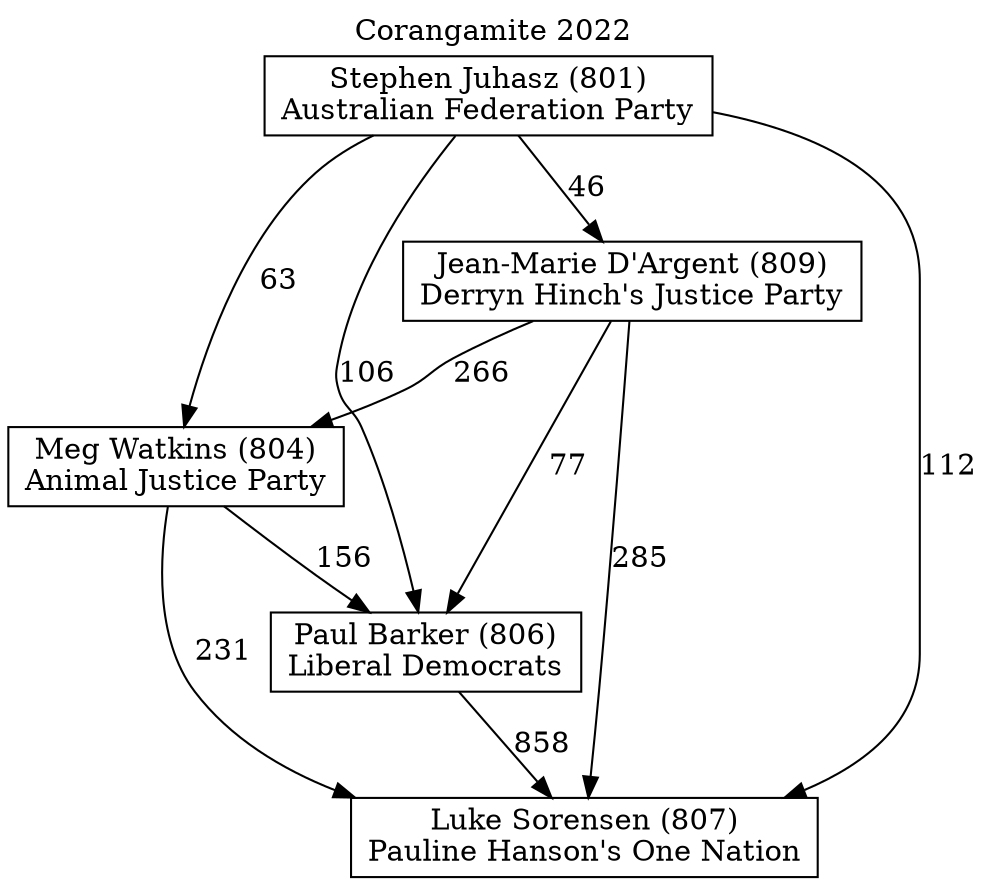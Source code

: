 // House preference flow
digraph "Luke Sorensen (807)_Corangamite_2022" {
	graph [label="Corangamite 2022" labelloc=t mclimit=10]
	node [shape=box]
	"Jean-Marie D'Argent (809)" [label="Jean-Marie D'Argent (809)
Derryn Hinch's Justice Party"]
	"Meg Watkins (804)" [label="Meg Watkins (804)
Animal Justice Party"]
	"Stephen Juhasz (801)" [label="Stephen Juhasz (801)
Australian Federation Party"]
	"Luke Sorensen (807)" [label="Luke Sorensen (807)
Pauline Hanson's One Nation"]
	"Paul Barker (806)" [label="Paul Barker (806)
Liberal Democrats"]
	"Stephen Juhasz (801)" -> "Meg Watkins (804)" [label=63]
	"Stephen Juhasz (801)" -> "Jean-Marie D'Argent (809)" [label=46]
	"Stephen Juhasz (801)" -> "Luke Sorensen (807)" [label=112]
	"Stephen Juhasz (801)" -> "Paul Barker (806)" [label=106]
	"Jean-Marie D'Argent (809)" -> "Paul Barker (806)" [label=77]
	"Jean-Marie D'Argent (809)" -> "Luke Sorensen (807)" [label=285]
	"Meg Watkins (804)" -> "Paul Barker (806)" [label=156]
	"Meg Watkins (804)" -> "Luke Sorensen (807)" [label=231]
	"Paul Barker (806)" -> "Luke Sorensen (807)" [label=858]
	"Jean-Marie D'Argent (809)" -> "Meg Watkins (804)" [label=266]
}
